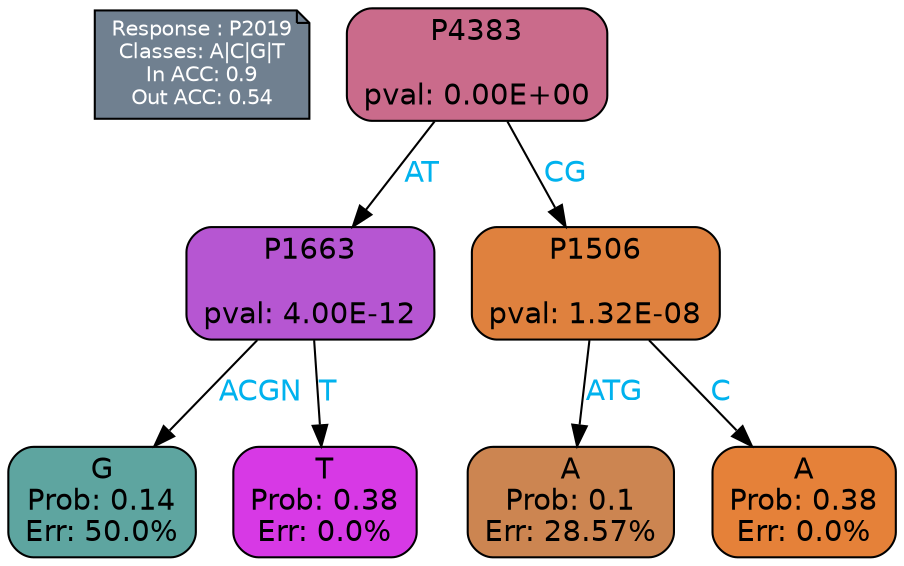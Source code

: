 digraph Tree {
node [shape=box, style="filled, rounded", color="black", fontname=helvetica] ;
graph [ranksep=equally, splines=polylines, bgcolor=transparent, dpi=600] ;
edge [fontname=helvetica] ;
LEGEND [label="Response : P2019
Classes: A|C|G|T
In ACC: 0.9
Out ACC: 0.54
",shape=note,align=left,style=filled,fillcolor="slategray",fontcolor="white",fontsize=10];1 [label="P4383

pval: 0.00E+00", fillcolor="#ca6b8b"] ;
2 [label="P1663

pval: 4.00E-12", fillcolor="#b656d2"] ;
3 [label="G
Prob: 0.14
Err: 50.0%", fillcolor="#5ea5a0"] ;
4 [label="T
Prob: 0.38
Err: 0.0%", fillcolor="#d739e5"] ;
5 [label="P1506

pval: 1.32E-08", fillcolor="#df813e"] ;
6 [label="A
Prob: 0.1
Err: 28.57%", fillcolor="#cc8551"] ;
7 [label="A
Prob: 0.38
Err: 0.0%", fillcolor="#e58139"] ;
1 -> 2 [label="AT",fontcolor=deepskyblue2] ;
1 -> 5 [label="CG",fontcolor=deepskyblue2] ;
2 -> 3 [label="ACGN",fontcolor=deepskyblue2] ;
2 -> 4 [label="T",fontcolor=deepskyblue2] ;
5 -> 6 [label="ATG",fontcolor=deepskyblue2] ;
5 -> 7 [label="C",fontcolor=deepskyblue2] ;
{rank = same; 3;4;6;7;}{rank = same; LEGEND;1;}}